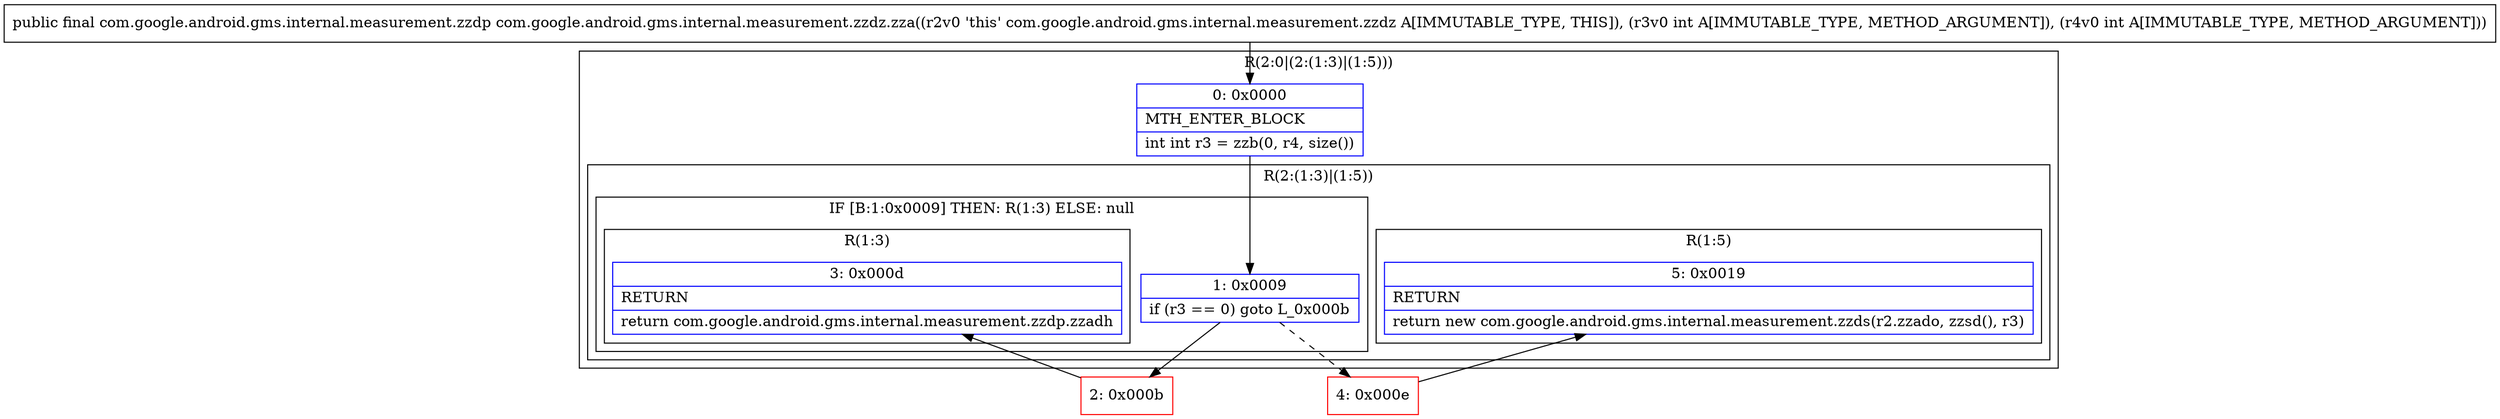 digraph "CFG forcom.google.android.gms.internal.measurement.zzdz.zza(II)Lcom\/google\/android\/gms\/internal\/measurement\/zzdp;" {
subgraph cluster_Region_557161008 {
label = "R(2:0|(2:(1:3)|(1:5)))";
node [shape=record,color=blue];
Node_0 [shape=record,label="{0\:\ 0x0000|MTH_ENTER_BLOCK\l|int int r3 = zzb(0, r4, size())\l}"];
subgraph cluster_Region_214522067 {
label = "R(2:(1:3)|(1:5))";
node [shape=record,color=blue];
subgraph cluster_IfRegion_96309942 {
label = "IF [B:1:0x0009] THEN: R(1:3) ELSE: null";
node [shape=record,color=blue];
Node_1 [shape=record,label="{1\:\ 0x0009|if (r3 == 0) goto L_0x000b\l}"];
subgraph cluster_Region_799616491 {
label = "R(1:3)";
node [shape=record,color=blue];
Node_3 [shape=record,label="{3\:\ 0x000d|RETURN\l|return com.google.android.gms.internal.measurement.zzdp.zzadh\l}"];
}
}
subgraph cluster_Region_219910257 {
label = "R(1:5)";
node [shape=record,color=blue];
Node_5 [shape=record,label="{5\:\ 0x0019|RETURN\l|return new com.google.android.gms.internal.measurement.zzds(r2.zzado, zzsd(), r3)\l}"];
}
}
}
Node_2 [shape=record,color=red,label="{2\:\ 0x000b}"];
Node_4 [shape=record,color=red,label="{4\:\ 0x000e}"];
MethodNode[shape=record,label="{public final com.google.android.gms.internal.measurement.zzdp com.google.android.gms.internal.measurement.zzdz.zza((r2v0 'this' com.google.android.gms.internal.measurement.zzdz A[IMMUTABLE_TYPE, THIS]), (r3v0 int A[IMMUTABLE_TYPE, METHOD_ARGUMENT]), (r4v0 int A[IMMUTABLE_TYPE, METHOD_ARGUMENT])) }"];
MethodNode -> Node_0;
Node_0 -> Node_1;
Node_1 -> Node_2;
Node_1 -> Node_4[style=dashed];
Node_2 -> Node_3;
Node_4 -> Node_5;
}


